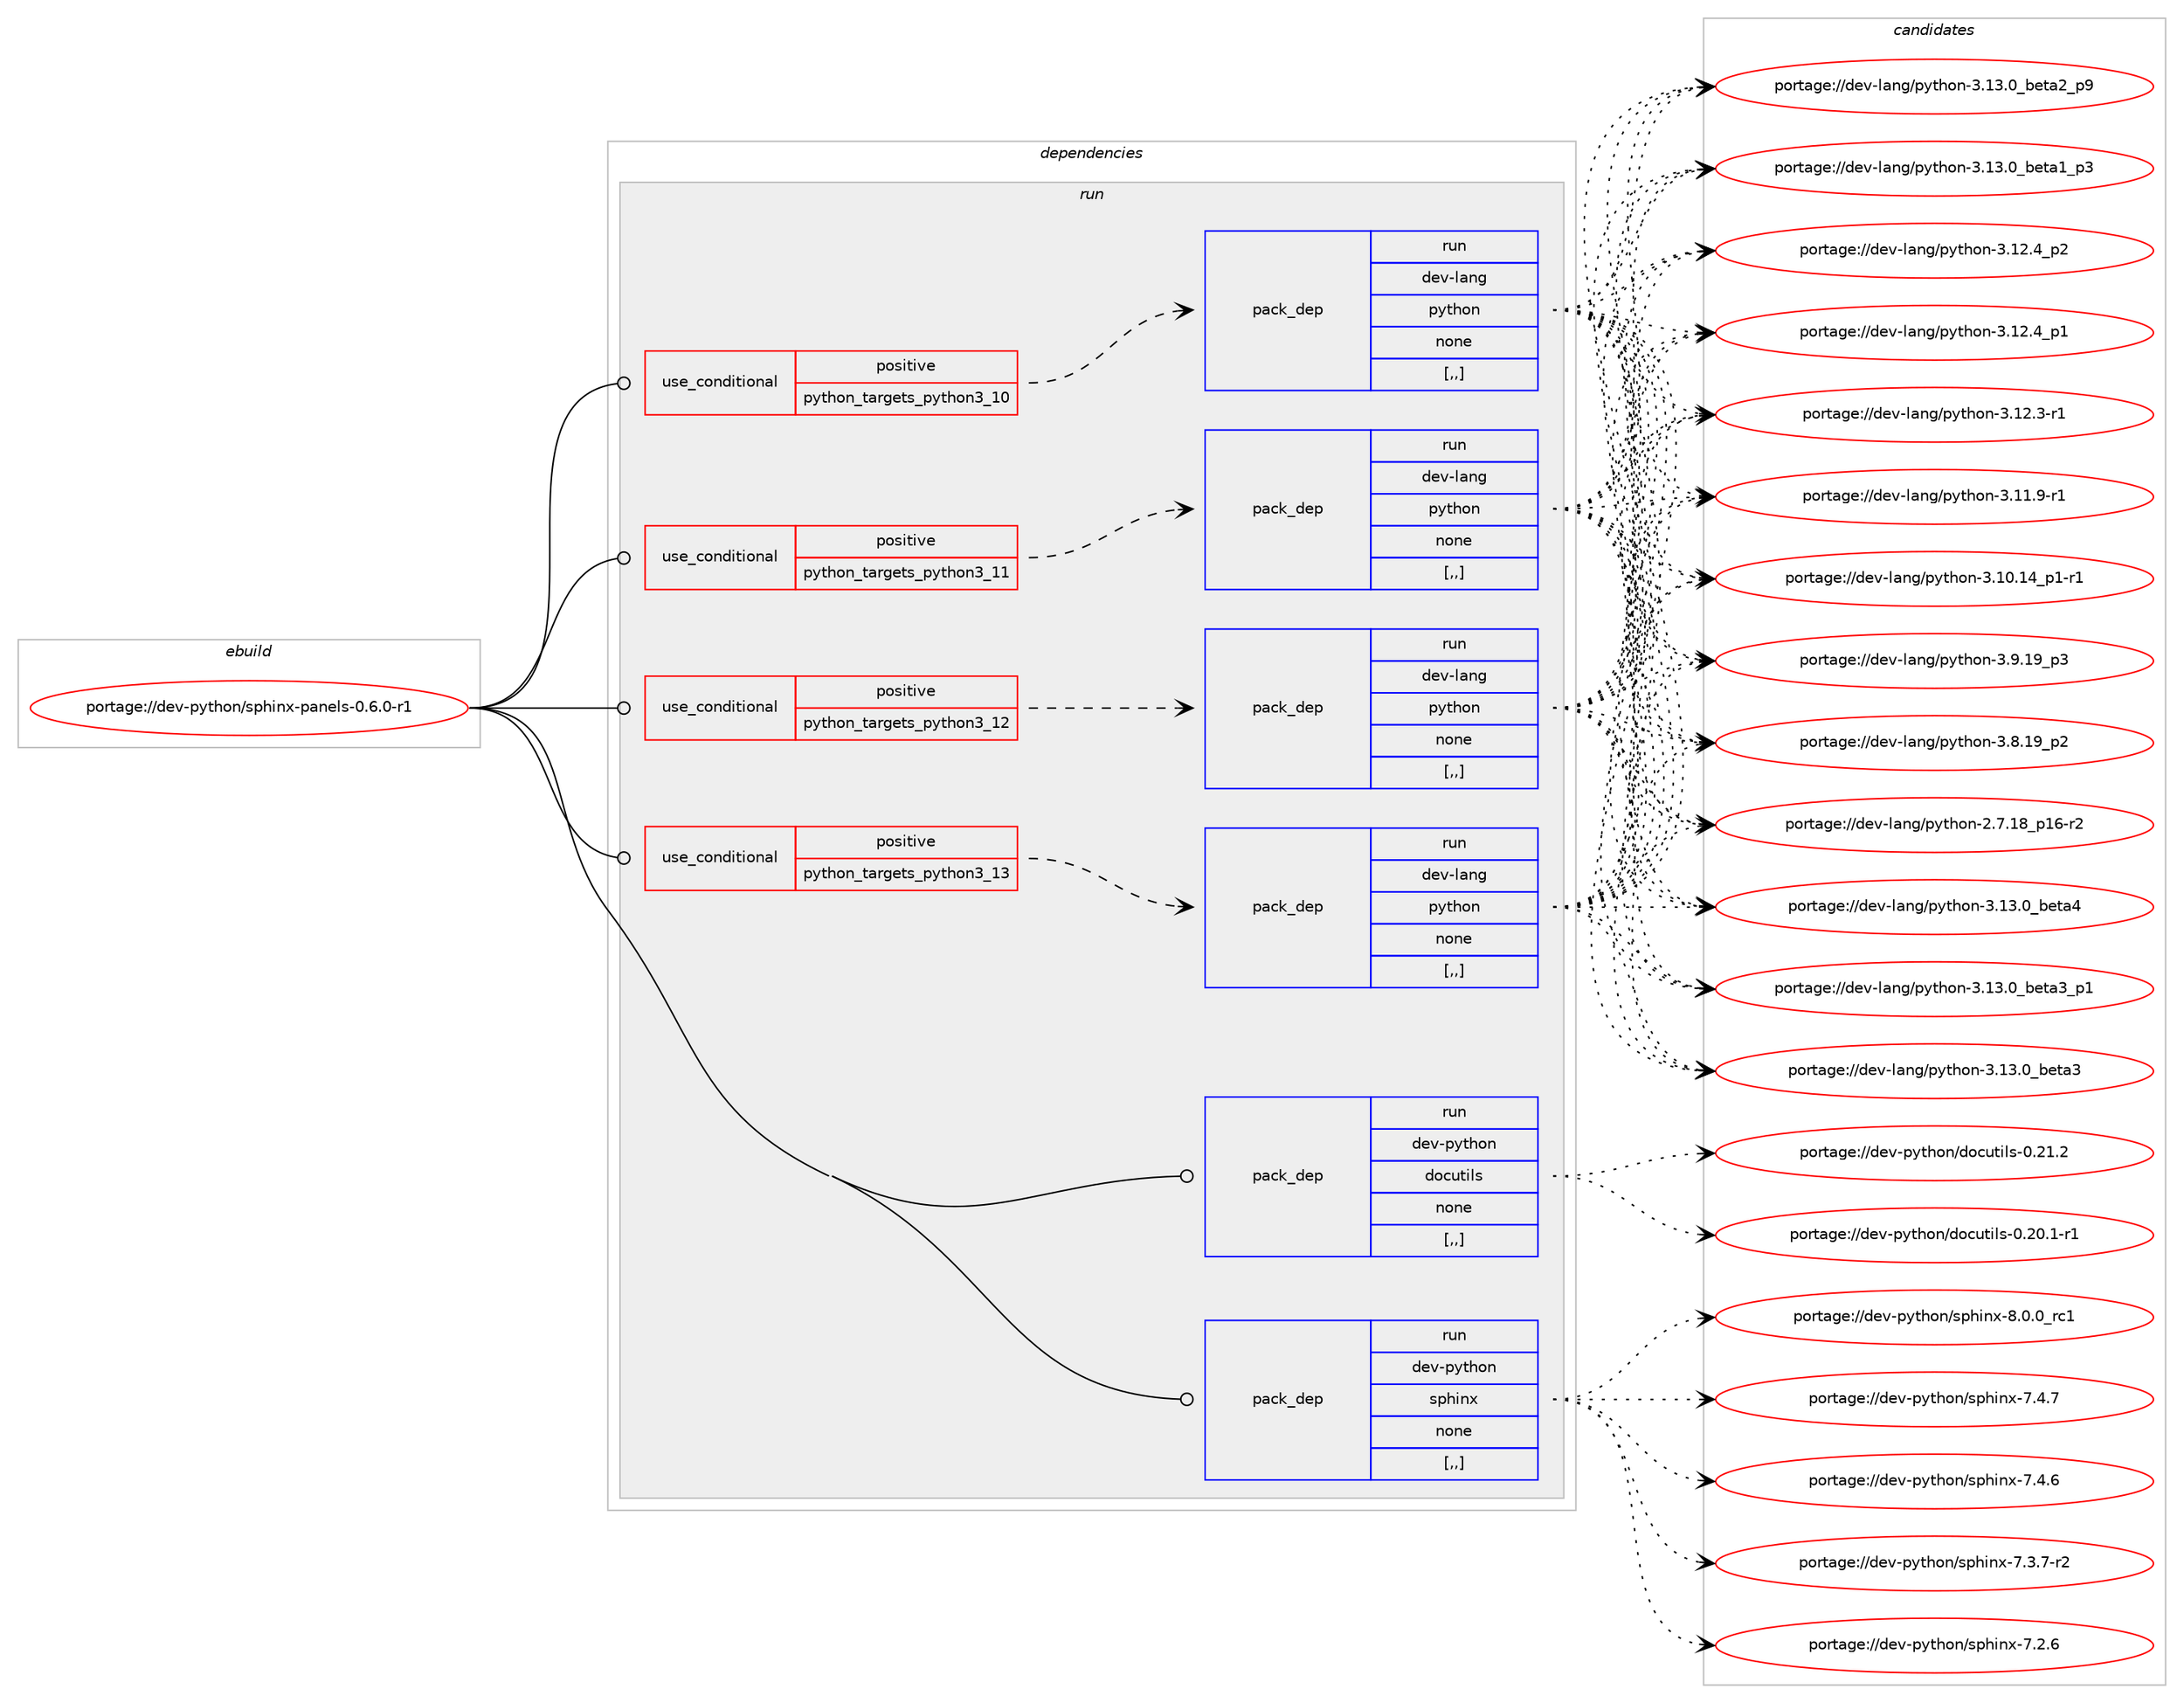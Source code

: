 digraph prolog {

# *************
# Graph options
# *************

newrank=true;
concentrate=true;
compound=true;
graph [rankdir=LR,fontname=Helvetica,fontsize=10,ranksep=1.5];#, ranksep=2.5, nodesep=0.2];
edge  [arrowhead=vee];
node  [fontname=Helvetica,fontsize=10];

# **********
# The ebuild
# **********

subgraph cluster_leftcol {
color=gray;
label=<<i>ebuild</i>>;
id [label="portage://dev-python/sphinx-panels-0.6.0-r1", color=red, width=4, href="../dev-python/sphinx-panels-0.6.0-r1.svg"];
}

# ****************
# The dependencies
# ****************

subgraph cluster_midcol {
color=gray;
label=<<i>dependencies</i>>;
subgraph cluster_compile {
fillcolor="#eeeeee";
style=filled;
label=<<i>compile</i>>;
}
subgraph cluster_compileandrun {
fillcolor="#eeeeee";
style=filled;
label=<<i>compile and run</i>>;
}
subgraph cluster_run {
fillcolor="#eeeeee";
style=filled;
label=<<i>run</i>>;
subgraph cond39881 {
dependency164218 [label=<<TABLE BORDER="0" CELLBORDER="1" CELLSPACING="0" CELLPADDING="4"><TR><TD ROWSPAN="3" CELLPADDING="10">use_conditional</TD></TR><TR><TD>positive</TD></TR><TR><TD>python_targets_python3_10</TD></TR></TABLE>>, shape=none, color=red];
subgraph pack123065 {
dependency164219 [label=<<TABLE BORDER="0" CELLBORDER="1" CELLSPACING="0" CELLPADDING="4" WIDTH="220"><TR><TD ROWSPAN="6" CELLPADDING="30">pack_dep</TD></TR><TR><TD WIDTH="110">run</TD></TR><TR><TD>dev-lang</TD></TR><TR><TD>python</TD></TR><TR><TD>none</TD></TR><TR><TD>[,,]</TD></TR></TABLE>>, shape=none, color=blue];
}
dependency164218:e -> dependency164219:w [weight=20,style="dashed",arrowhead="vee"];
}
id:e -> dependency164218:w [weight=20,style="solid",arrowhead="odot"];
subgraph cond39882 {
dependency164220 [label=<<TABLE BORDER="0" CELLBORDER="1" CELLSPACING="0" CELLPADDING="4"><TR><TD ROWSPAN="3" CELLPADDING="10">use_conditional</TD></TR><TR><TD>positive</TD></TR><TR><TD>python_targets_python3_11</TD></TR></TABLE>>, shape=none, color=red];
subgraph pack123066 {
dependency164221 [label=<<TABLE BORDER="0" CELLBORDER="1" CELLSPACING="0" CELLPADDING="4" WIDTH="220"><TR><TD ROWSPAN="6" CELLPADDING="30">pack_dep</TD></TR><TR><TD WIDTH="110">run</TD></TR><TR><TD>dev-lang</TD></TR><TR><TD>python</TD></TR><TR><TD>none</TD></TR><TR><TD>[,,]</TD></TR></TABLE>>, shape=none, color=blue];
}
dependency164220:e -> dependency164221:w [weight=20,style="dashed",arrowhead="vee"];
}
id:e -> dependency164220:w [weight=20,style="solid",arrowhead="odot"];
subgraph cond39883 {
dependency164222 [label=<<TABLE BORDER="0" CELLBORDER="1" CELLSPACING="0" CELLPADDING="4"><TR><TD ROWSPAN="3" CELLPADDING="10">use_conditional</TD></TR><TR><TD>positive</TD></TR><TR><TD>python_targets_python3_12</TD></TR></TABLE>>, shape=none, color=red];
subgraph pack123067 {
dependency164223 [label=<<TABLE BORDER="0" CELLBORDER="1" CELLSPACING="0" CELLPADDING="4" WIDTH="220"><TR><TD ROWSPAN="6" CELLPADDING="30">pack_dep</TD></TR><TR><TD WIDTH="110">run</TD></TR><TR><TD>dev-lang</TD></TR><TR><TD>python</TD></TR><TR><TD>none</TD></TR><TR><TD>[,,]</TD></TR></TABLE>>, shape=none, color=blue];
}
dependency164222:e -> dependency164223:w [weight=20,style="dashed",arrowhead="vee"];
}
id:e -> dependency164222:w [weight=20,style="solid",arrowhead="odot"];
subgraph cond39884 {
dependency164224 [label=<<TABLE BORDER="0" CELLBORDER="1" CELLSPACING="0" CELLPADDING="4"><TR><TD ROWSPAN="3" CELLPADDING="10">use_conditional</TD></TR><TR><TD>positive</TD></TR><TR><TD>python_targets_python3_13</TD></TR></TABLE>>, shape=none, color=red];
subgraph pack123068 {
dependency164225 [label=<<TABLE BORDER="0" CELLBORDER="1" CELLSPACING="0" CELLPADDING="4" WIDTH="220"><TR><TD ROWSPAN="6" CELLPADDING="30">pack_dep</TD></TR><TR><TD WIDTH="110">run</TD></TR><TR><TD>dev-lang</TD></TR><TR><TD>python</TD></TR><TR><TD>none</TD></TR><TR><TD>[,,]</TD></TR></TABLE>>, shape=none, color=blue];
}
dependency164224:e -> dependency164225:w [weight=20,style="dashed",arrowhead="vee"];
}
id:e -> dependency164224:w [weight=20,style="solid",arrowhead="odot"];
subgraph pack123069 {
dependency164226 [label=<<TABLE BORDER="0" CELLBORDER="1" CELLSPACING="0" CELLPADDING="4" WIDTH="220"><TR><TD ROWSPAN="6" CELLPADDING="30">pack_dep</TD></TR><TR><TD WIDTH="110">run</TD></TR><TR><TD>dev-python</TD></TR><TR><TD>docutils</TD></TR><TR><TD>none</TD></TR><TR><TD>[,,]</TD></TR></TABLE>>, shape=none, color=blue];
}
id:e -> dependency164226:w [weight=20,style="solid",arrowhead="odot"];
subgraph pack123070 {
dependency164227 [label=<<TABLE BORDER="0" CELLBORDER="1" CELLSPACING="0" CELLPADDING="4" WIDTH="220"><TR><TD ROWSPAN="6" CELLPADDING="30">pack_dep</TD></TR><TR><TD WIDTH="110">run</TD></TR><TR><TD>dev-python</TD></TR><TR><TD>sphinx</TD></TR><TR><TD>none</TD></TR><TR><TD>[,,]</TD></TR></TABLE>>, shape=none, color=blue];
}
id:e -> dependency164227:w [weight=20,style="solid",arrowhead="odot"];
}
}

# **************
# The candidates
# **************

subgraph cluster_choices {
rank=same;
color=gray;
label=<<i>candidates</i>>;

subgraph choice123065 {
color=black;
nodesep=1;
choice1001011184510897110103471121211161041111104551464951464895981011169752 [label="portage://dev-lang/python-3.13.0_beta4", color=red, width=4,href="../dev-lang/python-3.13.0_beta4.svg"];
choice10010111845108971101034711212111610411111045514649514648959810111697519511249 [label="portage://dev-lang/python-3.13.0_beta3_p1", color=red, width=4,href="../dev-lang/python-3.13.0_beta3_p1.svg"];
choice1001011184510897110103471121211161041111104551464951464895981011169751 [label="portage://dev-lang/python-3.13.0_beta3", color=red, width=4,href="../dev-lang/python-3.13.0_beta3.svg"];
choice10010111845108971101034711212111610411111045514649514648959810111697509511257 [label="portage://dev-lang/python-3.13.0_beta2_p9", color=red, width=4,href="../dev-lang/python-3.13.0_beta2_p9.svg"];
choice10010111845108971101034711212111610411111045514649514648959810111697499511251 [label="portage://dev-lang/python-3.13.0_beta1_p3", color=red, width=4,href="../dev-lang/python-3.13.0_beta1_p3.svg"];
choice100101118451089711010347112121116104111110455146495046529511250 [label="portage://dev-lang/python-3.12.4_p2", color=red, width=4,href="../dev-lang/python-3.12.4_p2.svg"];
choice100101118451089711010347112121116104111110455146495046529511249 [label="portage://dev-lang/python-3.12.4_p1", color=red, width=4,href="../dev-lang/python-3.12.4_p1.svg"];
choice100101118451089711010347112121116104111110455146495046514511449 [label="portage://dev-lang/python-3.12.3-r1", color=red, width=4,href="../dev-lang/python-3.12.3-r1.svg"];
choice100101118451089711010347112121116104111110455146494946574511449 [label="portage://dev-lang/python-3.11.9-r1", color=red, width=4,href="../dev-lang/python-3.11.9-r1.svg"];
choice100101118451089711010347112121116104111110455146494846495295112494511449 [label="portage://dev-lang/python-3.10.14_p1-r1", color=red, width=4,href="../dev-lang/python-3.10.14_p1-r1.svg"];
choice100101118451089711010347112121116104111110455146574649579511251 [label="portage://dev-lang/python-3.9.19_p3", color=red, width=4,href="../dev-lang/python-3.9.19_p3.svg"];
choice100101118451089711010347112121116104111110455146564649579511250 [label="portage://dev-lang/python-3.8.19_p2", color=red, width=4,href="../dev-lang/python-3.8.19_p2.svg"];
choice100101118451089711010347112121116104111110455046554649569511249544511450 [label="portage://dev-lang/python-2.7.18_p16-r2", color=red, width=4,href="../dev-lang/python-2.7.18_p16-r2.svg"];
dependency164219:e -> choice1001011184510897110103471121211161041111104551464951464895981011169752:w [style=dotted,weight="100"];
dependency164219:e -> choice10010111845108971101034711212111610411111045514649514648959810111697519511249:w [style=dotted,weight="100"];
dependency164219:e -> choice1001011184510897110103471121211161041111104551464951464895981011169751:w [style=dotted,weight="100"];
dependency164219:e -> choice10010111845108971101034711212111610411111045514649514648959810111697509511257:w [style=dotted,weight="100"];
dependency164219:e -> choice10010111845108971101034711212111610411111045514649514648959810111697499511251:w [style=dotted,weight="100"];
dependency164219:e -> choice100101118451089711010347112121116104111110455146495046529511250:w [style=dotted,weight="100"];
dependency164219:e -> choice100101118451089711010347112121116104111110455146495046529511249:w [style=dotted,weight="100"];
dependency164219:e -> choice100101118451089711010347112121116104111110455146495046514511449:w [style=dotted,weight="100"];
dependency164219:e -> choice100101118451089711010347112121116104111110455146494946574511449:w [style=dotted,weight="100"];
dependency164219:e -> choice100101118451089711010347112121116104111110455146494846495295112494511449:w [style=dotted,weight="100"];
dependency164219:e -> choice100101118451089711010347112121116104111110455146574649579511251:w [style=dotted,weight="100"];
dependency164219:e -> choice100101118451089711010347112121116104111110455146564649579511250:w [style=dotted,weight="100"];
dependency164219:e -> choice100101118451089711010347112121116104111110455046554649569511249544511450:w [style=dotted,weight="100"];
}
subgraph choice123066 {
color=black;
nodesep=1;
choice1001011184510897110103471121211161041111104551464951464895981011169752 [label="portage://dev-lang/python-3.13.0_beta4", color=red, width=4,href="../dev-lang/python-3.13.0_beta4.svg"];
choice10010111845108971101034711212111610411111045514649514648959810111697519511249 [label="portage://dev-lang/python-3.13.0_beta3_p1", color=red, width=4,href="../dev-lang/python-3.13.0_beta3_p1.svg"];
choice1001011184510897110103471121211161041111104551464951464895981011169751 [label="portage://dev-lang/python-3.13.0_beta3", color=red, width=4,href="../dev-lang/python-3.13.0_beta3.svg"];
choice10010111845108971101034711212111610411111045514649514648959810111697509511257 [label="portage://dev-lang/python-3.13.0_beta2_p9", color=red, width=4,href="../dev-lang/python-3.13.0_beta2_p9.svg"];
choice10010111845108971101034711212111610411111045514649514648959810111697499511251 [label="portage://dev-lang/python-3.13.0_beta1_p3", color=red, width=4,href="../dev-lang/python-3.13.0_beta1_p3.svg"];
choice100101118451089711010347112121116104111110455146495046529511250 [label="portage://dev-lang/python-3.12.4_p2", color=red, width=4,href="../dev-lang/python-3.12.4_p2.svg"];
choice100101118451089711010347112121116104111110455146495046529511249 [label="portage://dev-lang/python-3.12.4_p1", color=red, width=4,href="../dev-lang/python-3.12.4_p1.svg"];
choice100101118451089711010347112121116104111110455146495046514511449 [label="portage://dev-lang/python-3.12.3-r1", color=red, width=4,href="../dev-lang/python-3.12.3-r1.svg"];
choice100101118451089711010347112121116104111110455146494946574511449 [label="portage://dev-lang/python-3.11.9-r1", color=red, width=4,href="../dev-lang/python-3.11.9-r1.svg"];
choice100101118451089711010347112121116104111110455146494846495295112494511449 [label="portage://dev-lang/python-3.10.14_p1-r1", color=red, width=4,href="../dev-lang/python-3.10.14_p1-r1.svg"];
choice100101118451089711010347112121116104111110455146574649579511251 [label="portage://dev-lang/python-3.9.19_p3", color=red, width=4,href="../dev-lang/python-3.9.19_p3.svg"];
choice100101118451089711010347112121116104111110455146564649579511250 [label="portage://dev-lang/python-3.8.19_p2", color=red, width=4,href="../dev-lang/python-3.8.19_p2.svg"];
choice100101118451089711010347112121116104111110455046554649569511249544511450 [label="portage://dev-lang/python-2.7.18_p16-r2", color=red, width=4,href="../dev-lang/python-2.7.18_p16-r2.svg"];
dependency164221:e -> choice1001011184510897110103471121211161041111104551464951464895981011169752:w [style=dotted,weight="100"];
dependency164221:e -> choice10010111845108971101034711212111610411111045514649514648959810111697519511249:w [style=dotted,weight="100"];
dependency164221:e -> choice1001011184510897110103471121211161041111104551464951464895981011169751:w [style=dotted,weight="100"];
dependency164221:e -> choice10010111845108971101034711212111610411111045514649514648959810111697509511257:w [style=dotted,weight="100"];
dependency164221:e -> choice10010111845108971101034711212111610411111045514649514648959810111697499511251:w [style=dotted,weight="100"];
dependency164221:e -> choice100101118451089711010347112121116104111110455146495046529511250:w [style=dotted,weight="100"];
dependency164221:e -> choice100101118451089711010347112121116104111110455146495046529511249:w [style=dotted,weight="100"];
dependency164221:e -> choice100101118451089711010347112121116104111110455146495046514511449:w [style=dotted,weight="100"];
dependency164221:e -> choice100101118451089711010347112121116104111110455146494946574511449:w [style=dotted,weight="100"];
dependency164221:e -> choice100101118451089711010347112121116104111110455146494846495295112494511449:w [style=dotted,weight="100"];
dependency164221:e -> choice100101118451089711010347112121116104111110455146574649579511251:w [style=dotted,weight="100"];
dependency164221:e -> choice100101118451089711010347112121116104111110455146564649579511250:w [style=dotted,weight="100"];
dependency164221:e -> choice100101118451089711010347112121116104111110455046554649569511249544511450:w [style=dotted,weight="100"];
}
subgraph choice123067 {
color=black;
nodesep=1;
choice1001011184510897110103471121211161041111104551464951464895981011169752 [label="portage://dev-lang/python-3.13.0_beta4", color=red, width=4,href="../dev-lang/python-3.13.0_beta4.svg"];
choice10010111845108971101034711212111610411111045514649514648959810111697519511249 [label="portage://dev-lang/python-3.13.0_beta3_p1", color=red, width=4,href="../dev-lang/python-3.13.0_beta3_p1.svg"];
choice1001011184510897110103471121211161041111104551464951464895981011169751 [label="portage://dev-lang/python-3.13.0_beta3", color=red, width=4,href="../dev-lang/python-3.13.0_beta3.svg"];
choice10010111845108971101034711212111610411111045514649514648959810111697509511257 [label="portage://dev-lang/python-3.13.0_beta2_p9", color=red, width=4,href="../dev-lang/python-3.13.0_beta2_p9.svg"];
choice10010111845108971101034711212111610411111045514649514648959810111697499511251 [label="portage://dev-lang/python-3.13.0_beta1_p3", color=red, width=4,href="../dev-lang/python-3.13.0_beta1_p3.svg"];
choice100101118451089711010347112121116104111110455146495046529511250 [label="portage://dev-lang/python-3.12.4_p2", color=red, width=4,href="../dev-lang/python-3.12.4_p2.svg"];
choice100101118451089711010347112121116104111110455146495046529511249 [label="portage://dev-lang/python-3.12.4_p1", color=red, width=4,href="../dev-lang/python-3.12.4_p1.svg"];
choice100101118451089711010347112121116104111110455146495046514511449 [label="portage://dev-lang/python-3.12.3-r1", color=red, width=4,href="../dev-lang/python-3.12.3-r1.svg"];
choice100101118451089711010347112121116104111110455146494946574511449 [label="portage://dev-lang/python-3.11.9-r1", color=red, width=4,href="../dev-lang/python-3.11.9-r1.svg"];
choice100101118451089711010347112121116104111110455146494846495295112494511449 [label="portage://dev-lang/python-3.10.14_p1-r1", color=red, width=4,href="../dev-lang/python-3.10.14_p1-r1.svg"];
choice100101118451089711010347112121116104111110455146574649579511251 [label="portage://dev-lang/python-3.9.19_p3", color=red, width=4,href="../dev-lang/python-3.9.19_p3.svg"];
choice100101118451089711010347112121116104111110455146564649579511250 [label="portage://dev-lang/python-3.8.19_p2", color=red, width=4,href="../dev-lang/python-3.8.19_p2.svg"];
choice100101118451089711010347112121116104111110455046554649569511249544511450 [label="portage://dev-lang/python-2.7.18_p16-r2", color=red, width=4,href="../dev-lang/python-2.7.18_p16-r2.svg"];
dependency164223:e -> choice1001011184510897110103471121211161041111104551464951464895981011169752:w [style=dotted,weight="100"];
dependency164223:e -> choice10010111845108971101034711212111610411111045514649514648959810111697519511249:w [style=dotted,weight="100"];
dependency164223:e -> choice1001011184510897110103471121211161041111104551464951464895981011169751:w [style=dotted,weight="100"];
dependency164223:e -> choice10010111845108971101034711212111610411111045514649514648959810111697509511257:w [style=dotted,weight="100"];
dependency164223:e -> choice10010111845108971101034711212111610411111045514649514648959810111697499511251:w [style=dotted,weight="100"];
dependency164223:e -> choice100101118451089711010347112121116104111110455146495046529511250:w [style=dotted,weight="100"];
dependency164223:e -> choice100101118451089711010347112121116104111110455146495046529511249:w [style=dotted,weight="100"];
dependency164223:e -> choice100101118451089711010347112121116104111110455146495046514511449:w [style=dotted,weight="100"];
dependency164223:e -> choice100101118451089711010347112121116104111110455146494946574511449:w [style=dotted,weight="100"];
dependency164223:e -> choice100101118451089711010347112121116104111110455146494846495295112494511449:w [style=dotted,weight="100"];
dependency164223:e -> choice100101118451089711010347112121116104111110455146574649579511251:w [style=dotted,weight="100"];
dependency164223:e -> choice100101118451089711010347112121116104111110455146564649579511250:w [style=dotted,weight="100"];
dependency164223:e -> choice100101118451089711010347112121116104111110455046554649569511249544511450:w [style=dotted,weight="100"];
}
subgraph choice123068 {
color=black;
nodesep=1;
choice1001011184510897110103471121211161041111104551464951464895981011169752 [label="portage://dev-lang/python-3.13.0_beta4", color=red, width=4,href="../dev-lang/python-3.13.0_beta4.svg"];
choice10010111845108971101034711212111610411111045514649514648959810111697519511249 [label="portage://dev-lang/python-3.13.0_beta3_p1", color=red, width=4,href="../dev-lang/python-3.13.0_beta3_p1.svg"];
choice1001011184510897110103471121211161041111104551464951464895981011169751 [label="portage://dev-lang/python-3.13.0_beta3", color=red, width=4,href="../dev-lang/python-3.13.0_beta3.svg"];
choice10010111845108971101034711212111610411111045514649514648959810111697509511257 [label="portage://dev-lang/python-3.13.0_beta2_p9", color=red, width=4,href="../dev-lang/python-3.13.0_beta2_p9.svg"];
choice10010111845108971101034711212111610411111045514649514648959810111697499511251 [label="portage://dev-lang/python-3.13.0_beta1_p3", color=red, width=4,href="../dev-lang/python-3.13.0_beta1_p3.svg"];
choice100101118451089711010347112121116104111110455146495046529511250 [label="portage://dev-lang/python-3.12.4_p2", color=red, width=4,href="../dev-lang/python-3.12.4_p2.svg"];
choice100101118451089711010347112121116104111110455146495046529511249 [label="portage://dev-lang/python-3.12.4_p1", color=red, width=4,href="../dev-lang/python-3.12.4_p1.svg"];
choice100101118451089711010347112121116104111110455146495046514511449 [label="portage://dev-lang/python-3.12.3-r1", color=red, width=4,href="../dev-lang/python-3.12.3-r1.svg"];
choice100101118451089711010347112121116104111110455146494946574511449 [label="portage://dev-lang/python-3.11.9-r1", color=red, width=4,href="../dev-lang/python-3.11.9-r1.svg"];
choice100101118451089711010347112121116104111110455146494846495295112494511449 [label="portage://dev-lang/python-3.10.14_p1-r1", color=red, width=4,href="../dev-lang/python-3.10.14_p1-r1.svg"];
choice100101118451089711010347112121116104111110455146574649579511251 [label="portage://dev-lang/python-3.9.19_p3", color=red, width=4,href="../dev-lang/python-3.9.19_p3.svg"];
choice100101118451089711010347112121116104111110455146564649579511250 [label="portage://dev-lang/python-3.8.19_p2", color=red, width=4,href="../dev-lang/python-3.8.19_p2.svg"];
choice100101118451089711010347112121116104111110455046554649569511249544511450 [label="portage://dev-lang/python-2.7.18_p16-r2", color=red, width=4,href="../dev-lang/python-2.7.18_p16-r2.svg"];
dependency164225:e -> choice1001011184510897110103471121211161041111104551464951464895981011169752:w [style=dotted,weight="100"];
dependency164225:e -> choice10010111845108971101034711212111610411111045514649514648959810111697519511249:w [style=dotted,weight="100"];
dependency164225:e -> choice1001011184510897110103471121211161041111104551464951464895981011169751:w [style=dotted,weight="100"];
dependency164225:e -> choice10010111845108971101034711212111610411111045514649514648959810111697509511257:w [style=dotted,weight="100"];
dependency164225:e -> choice10010111845108971101034711212111610411111045514649514648959810111697499511251:w [style=dotted,weight="100"];
dependency164225:e -> choice100101118451089711010347112121116104111110455146495046529511250:w [style=dotted,weight="100"];
dependency164225:e -> choice100101118451089711010347112121116104111110455146495046529511249:w [style=dotted,weight="100"];
dependency164225:e -> choice100101118451089711010347112121116104111110455146495046514511449:w [style=dotted,weight="100"];
dependency164225:e -> choice100101118451089711010347112121116104111110455146494946574511449:w [style=dotted,weight="100"];
dependency164225:e -> choice100101118451089711010347112121116104111110455146494846495295112494511449:w [style=dotted,weight="100"];
dependency164225:e -> choice100101118451089711010347112121116104111110455146574649579511251:w [style=dotted,weight="100"];
dependency164225:e -> choice100101118451089711010347112121116104111110455146564649579511250:w [style=dotted,weight="100"];
dependency164225:e -> choice100101118451089711010347112121116104111110455046554649569511249544511450:w [style=dotted,weight="100"];
}
subgraph choice123069 {
color=black;
nodesep=1;
choice10010111845112121116104111110471001119911711610510811545484650494650 [label="portage://dev-python/docutils-0.21.2", color=red, width=4,href="../dev-python/docutils-0.21.2.svg"];
choice100101118451121211161041111104710011199117116105108115454846504846494511449 [label="portage://dev-python/docutils-0.20.1-r1", color=red, width=4,href="../dev-python/docutils-0.20.1-r1.svg"];
dependency164226:e -> choice10010111845112121116104111110471001119911711610510811545484650494650:w [style=dotted,weight="100"];
dependency164226:e -> choice100101118451121211161041111104710011199117116105108115454846504846494511449:w [style=dotted,weight="100"];
}
subgraph choice123070 {
color=black;
nodesep=1;
choice1001011184511212111610411111047115112104105110120455646484648951149949 [label="portage://dev-python/sphinx-8.0.0_rc1", color=red, width=4,href="../dev-python/sphinx-8.0.0_rc1.svg"];
choice1001011184511212111610411111047115112104105110120455546524655 [label="portage://dev-python/sphinx-7.4.7", color=red, width=4,href="../dev-python/sphinx-7.4.7.svg"];
choice1001011184511212111610411111047115112104105110120455546524654 [label="portage://dev-python/sphinx-7.4.6", color=red, width=4,href="../dev-python/sphinx-7.4.6.svg"];
choice10010111845112121116104111110471151121041051101204555465146554511450 [label="portage://dev-python/sphinx-7.3.7-r2", color=red, width=4,href="../dev-python/sphinx-7.3.7-r2.svg"];
choice1001011184511212111610411111047115112104105110120455546504654 [label="portage://dev-python/sphinx-7.2.6", color=red, width=4,href="../dev-python/sphinx-7.2.6.svg"];
dependency164227:e -> choice1001011184511212111610411111047115112104105110120455646484648951149949:w [style=dotted,weight="100"];
dependency164227:e -> choice1001011184511212111610411111047115112104105110120455546524655:w [style=dotted,weight="100"];
dependency164227:e -> choice1001011184511212111610411111047115112104105110120455546524654:w [style=dotted,weight="100"];
dependency164227:e -> choice10010111845112121116104111110471151121041051101204555465146554511450:w [style=dotted,weight="100"];
dependency164227:e -> choice1001011184511212111610411111047115112104105110120455546504654:w [style=dotted,weight="100"];
}
}

}
